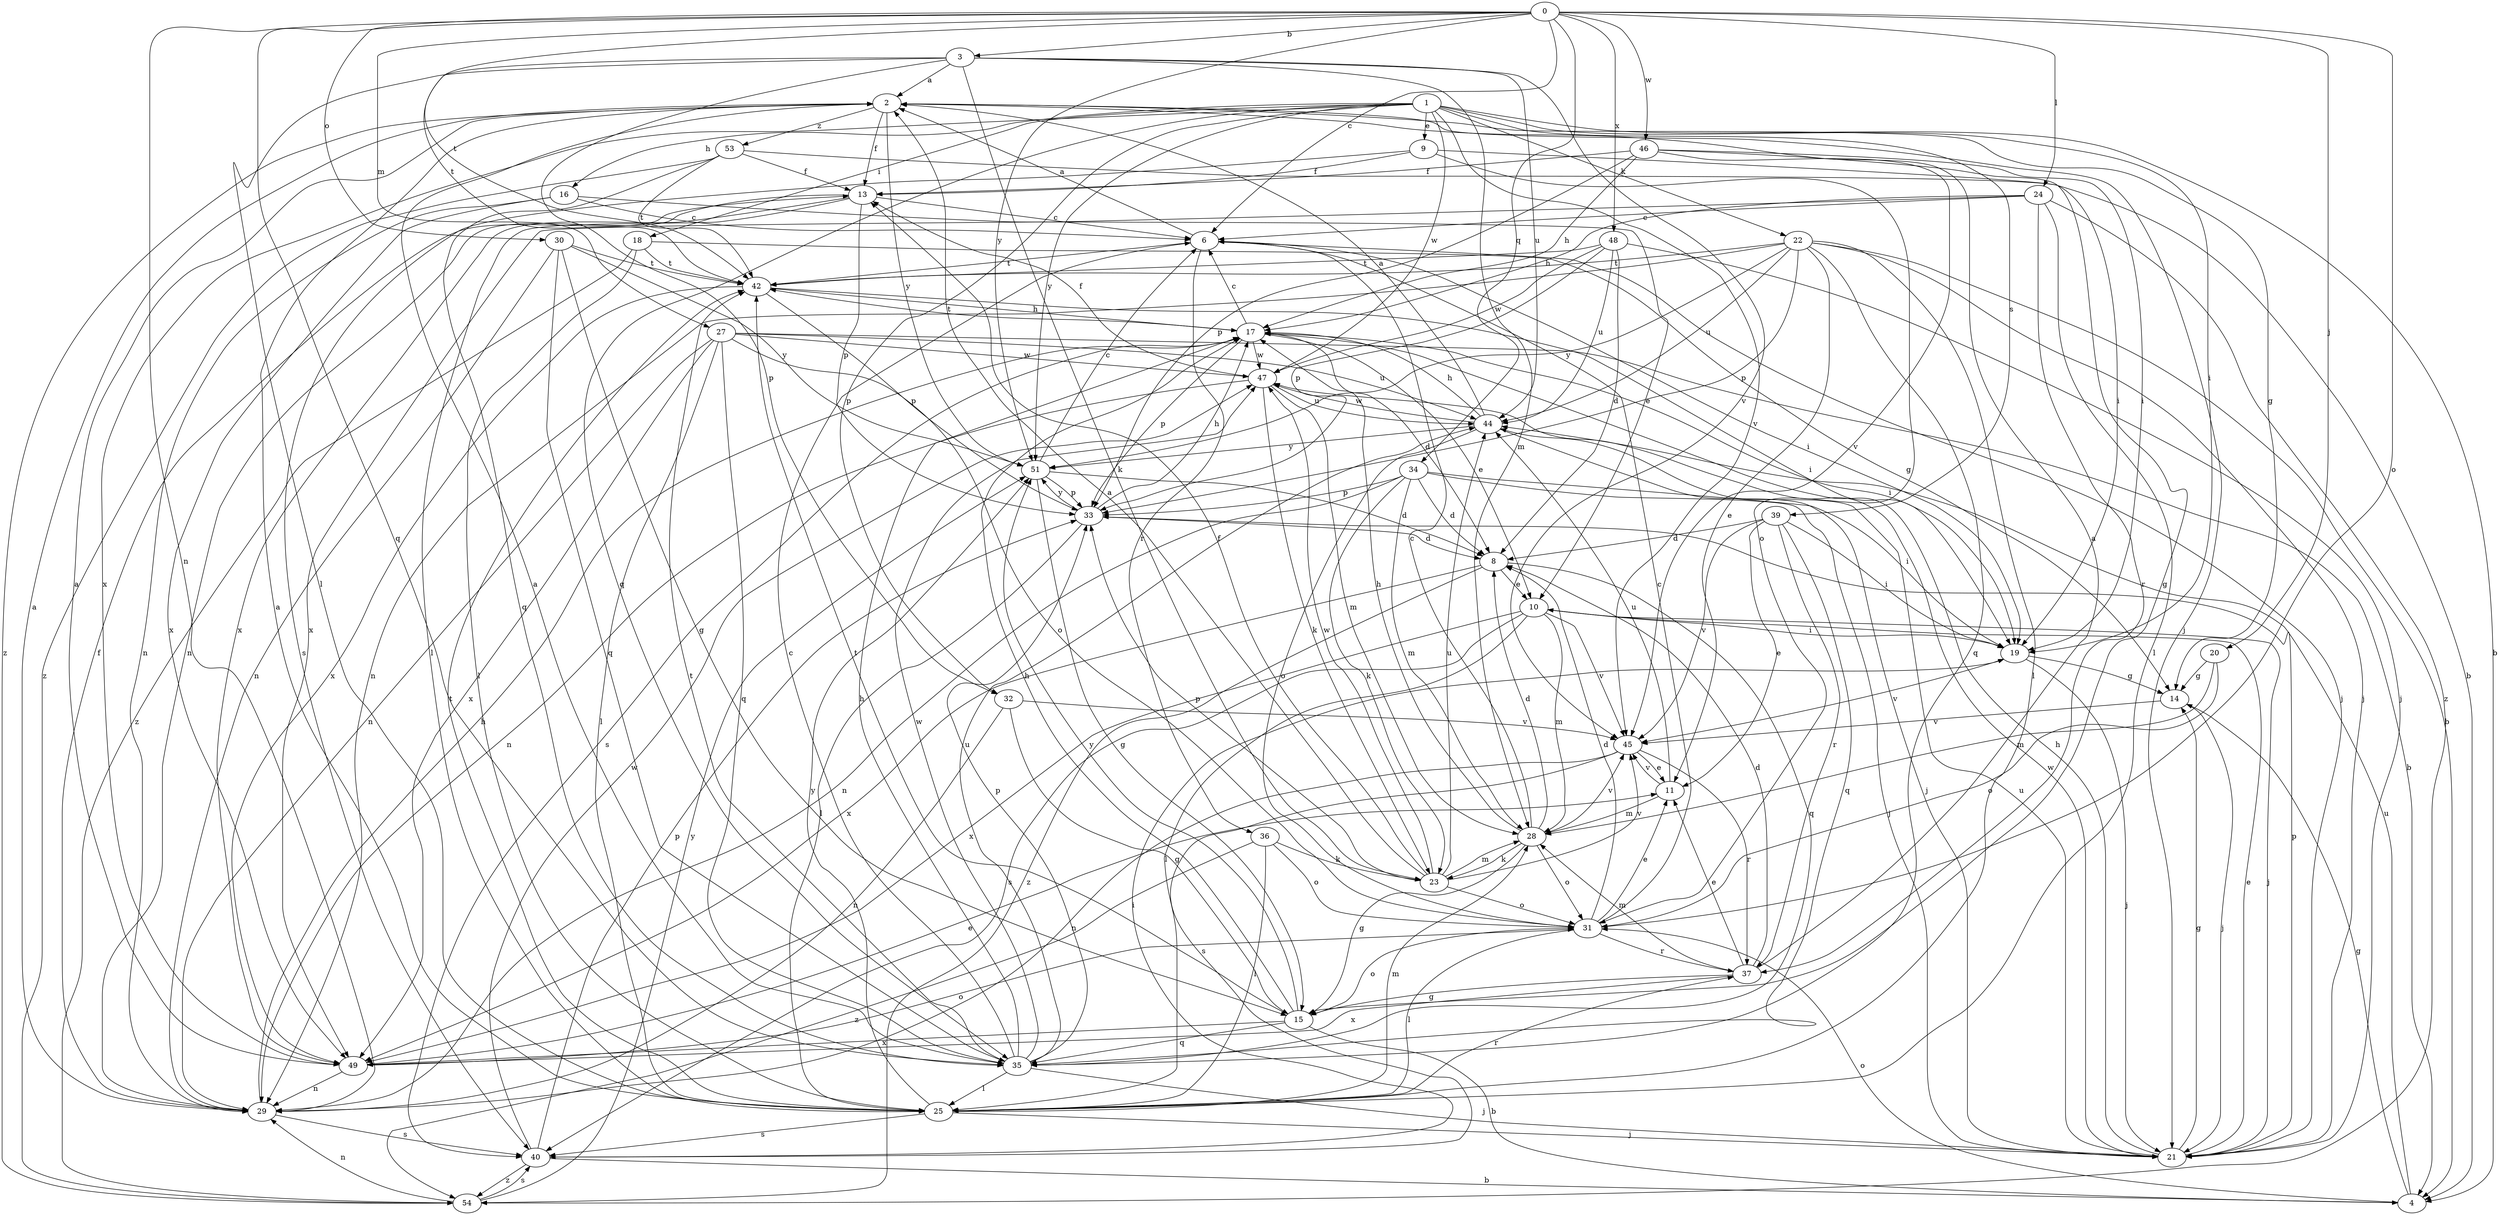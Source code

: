 strict digraph  {
0;
1;
2;
3;
4;
6;
8;
9;
10;
11;
13;
14;
15;
16;
17;
18;
19;
20;
21;
22;
23;
24;
25;
27;
28;
29;
30;
31;
32;
33;
34;
35;
36;
37;
39;
40;
42;
44;
45;
46;
47;
48;
49;
51;
53;
54;
0 -> 3  [label=b];
0 -> 6  [label=c];
0 -> 20  [label=j];
0 -> 24  [label=l];
0 -> 27  [label=m];
0 -> 29  [label=n];
0 -> 30  [label=o];
0 -> 31  [label=o];
0 -> 34  [label=q];
0 -> 35  [label=q];
0 -> 42  [label=t];
0 -> 46  [label=w];
0 -> 48  [label=x];
0 -> 51  [label=y];
1 -> 4  [label=b];
1 -> 9  [label=e];
1 -> 16  [label=h];
1 -> 18  [label=i];
1 -> 19  [label=i];
1 -> 22  [label=k];
1 -> 32  [label=p];
1 -> 35  [label=q];
1 -> 39  [label=s];
1 -> 45  [label=v];
1 -> 47  [label=w];
1 -> 49  [label=x];
1 -> 51  [label=y];
2 -> 13  [label=f];
2 -> 14  [label=g];
2 -> 21  [label=j];
2 -> 51  [label=y];
2 -> 53  [label=z];
2 -> 54  [label=z];
3 -> 2  [label=a];
3 -> 23  [label=k];
3 -> 25  [label=l];
3 -> 28  [label=m];
3 -> 32  [label=p];
3 -> 42  [label=t];
3 -> 44  [label=u];
3 -> 45  [label=v];
4 -> 14  [label=g];
4 -> 31  [label=o];
4 -> 44  [label=u];
6 -> 2  [label=a];
6 -> 19  [label=i];
6 -> 21  [label=j];
6 -> 36  [label=r];
6 -> 42  [label=t];
8 -> 10  [label=e];
8 -> 35  [label=q];
8 -> 49  [label=x];
8 -> 54  [label=z];
9 -> 13  [label=f];
9 -> 19  [label=i];
9 -> 31  [label=o];
9 -> 40  [label=s];
10 -> 19  [label=i];
10 -> 21  [label=j];
10 -> 25  [label=l];
10 -> 28  [label=m];
10 -> 40  [label=s];
10 -> 45  [label=v];
10 -> 49  [label=x];
11 -> 28  [label=m];
11 -> 44  [label=u];
11 -> 45  [label=v];
13 -> 6  [label=c];
13 -> 25  [label=l];
13 -> 29  [label=n];
13 -> 33  [label=p];
13 -> 49  [label=x];
14 -> 21  [label=j];
14 -> 45  [label=v];
15 -> 4  [label=b];
15 -> 17  [label=h];
15 -> 31  [label=o];
15 -> 35  [label=q];
15 -> 42  [label=t];
15 -> 49  [label=x];
15 -> 51  [label=y];
16 -> 6  [label=c];
16 -> 10  [label=e];
16 -> 29  [label=n];
16 -> 49  [label=x];
17 -> 6  [label=c];
17 -> 8  [label=d];
17 -> 10  [label=e];
17 -> 19  [label=i];
17 -> 33  [label=p];
17 -> 40  [label=s];
17 -> 42  [label=t];
17 -> 47  [label=w];
18 -> 14  [label=g];
18 -> 25  [label=l];
18 -> 42  [label=t];
18 -> 54  [label=z];
19 -> 14  [label=g];
19 -> 21  [label=j];
19 -> 45  [label=v];
20 -> 14  [label=g];
20 -> 28  [label=m];
20 -> 31  [label=o];
21 -> 10  [label=e];
21 -> 14  [label=g];
21 -> 17  [label=h];
21 -> 33  [label=p];
21 -> 44  [label=u];
21 -> 47  [label=w];
22 -> 4  [label=b];
22 -> 11  [label=e];
22 -> 21  [label=j];
22 -> 25  [label=l];
22 -> 29  [label=n];
22 -> 33  [label=p];
22 -> 35  [label=q];
22 -> 42  [label=t];
22 -> 44  [label=u];
22 -> 51  [label=y];
23 -> 2  [label=a];
23 -> 13  [label=f];
23 -> 28  [label=m];
23 -> 31  [label=o];
23 -> 33  [label=p];
23 -> 44  [label=u];
23 -> 45  [label=v];
23 -> 47  [label=w];
24 -> 6  [label=c];
24 -> 17  [label=h];
24 -> 25  [label=l];
24 -> 37  [label=r];
24 -> 49  [label=x];
24 -> 54  [label=z];
25 -> 2  [label=a];
25 -> 21  [label=j];
25 -> 28  [label=m];
25 -> 37  [label=r];
25 -> 40  [label=s];
25 -> 42  [label=t];
25 -> 51  [label=y];
27 -> 4  [label=b];
27 -> 25  [label=l];
27 -> 29  [label=n];
27 -> 31  [label=o];
27 -> 35  [label=q];
27 -> 44  [label=u];
27 -> 47  [label=w];
27 -> 49  [label=x];
28 -> 6  [label=c];
28 -> 8  [label=d];
28 -> 15  [label=g];
28 -> 17  [label=h];
28 -> 23  [label=k];
28 -> 31  [label=o];
28 -> 45  [label=v];
29 -> 2  [label=a];
29 -> 13  [label=f];
29 -> 17  [label=h];
29 -> 40  [label=s];
30 -> 15  [label=g];
30 -> 29  [label=n];
30 -> 35  [label=q];
30 -> 42  [label=t];
30 -> 51  [label=y];
31 -> 6  [label=c];
31 -> 8  [label=d];
31 -> 11  [label=e];
31 -> 25  [label=l];
31 -> 37  [label=r];
32 -> 15  [label=g];
32 -> 29  [label=n];
32 -> 45  [label=v];
33 -> 8  [label=d];
33 -> 17  [label=h];
33 -> 25  [label=l];
33 -> 51  [label=y];
34 -> 8  [label=d];
34 -> 19  [label=i];
34 -> 21  [label=j];
34 -> 23  [label=k];
34 -> 28  [label=m];
34 -> 29  [label=n];
34 -> 33  [label=p];
35 -> 2  [label=a];
35 -> 6  [label=c];
35 -> 17  [label=h];
35 -> 21  [label=j];
35 -> 25  [label=l];
35 -> 33  [label=p];
35 -> 42  [label=t];
35 -> 44  [label=u];
35 -> 47  [label=w];
36 -> 23  [label=k];
36 -> 25  [label=l];
36 -> 31  [label=o];
36 -> 54  [label=z];
37 -> 2  [label=a];
37 -> 8  [label=d];
37 -> 11  [label=e];
37 -> 15  [label=g];
37 -> 28  [label=m];
37 -> 49  [label=x];
39 -> 8  [label=d];
39 -> 11  [label=e];
39 -> 19  [label=i];
39 -> 35  [label=q];
39 -> 37  [label=r];
39 -> 45  [label=v];
40 -> 4  [label=b];
40 -> 19  [label=i];
40 -> 33  [label=p];
40 -> 47  [label=w];
40 -> 54  [label=z];
42 -> 17  [label=h];
42 -> 19  [label=i];
42 -> 33  [label=p];
42 -> 49  [label=x];
44 -> 2  [label=a];
44 -> 17  [label=h];
44 -> 21  [label=j];
44 -> 31  [label=o];
44 -> 47  [label=w];
44 -> 51  [label=y];
45 -> 11  [label=e];
45 -> 29  [label=n];
45 -> 37  [label=r];
45 -> 40  [label=s];
46 -> 13  [label=f];
46 -> 15  [label=g];
46 -> 17  [label=h];
46 -> 19  [label=i];
46 -> 33  [label=p];
46 -> 45  [label=v];
47 -> 13  [label=f];
47 -> 23  [label=k];
47 -> 28  [label=m];
47 -> 29  [label=n];
47 -> 44  [label=u];
48 -> 8  [label=d];
48 -> 21  [label=j];
48 -> 33  [label=p];
48 -> 42  [label=t];
48 -> 44  [label=u];
48 -> 47  [label=w];
49 -> 2  [label=a];
49 -> 11  [label=e];
49 -> 29  [label=n];
49 -> 31  [label=o];
51 -> 6  [label=c];
51 -> 8  [label=d];
51 -> 15  [label=g];
51 -> 33  [label=p];
53 -> 4  [label=b];
53 -> 13  [label=f];
53 -> 35  [label=q];
53 -> 42  [label=t];
53 -> 54  [label=z];
54 -> 29  [label=n];
54 -> 40  [label=s];
54 -> 51  [label=y];
}
